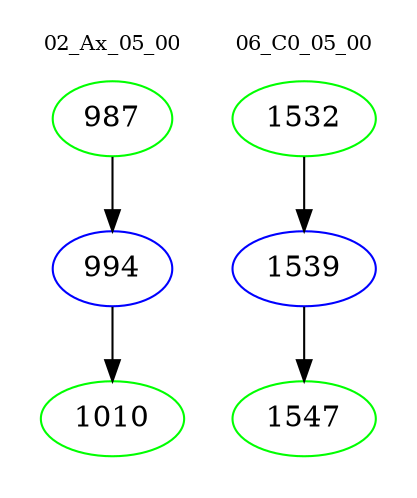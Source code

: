 digraph{
subgraph cluster_0 {
color = white
label = "02_Ax_05_00";
fontsize=10;
T0_987 [label="987", color="green"]
T0_987 -> T0_994 [color="black"]
T0_994 [label="994", color="blue"]
T0_994 -> T0_1010 [color="black"]
T0_1010 [label="1010", color="green"]
}
subgraph cluster_1 {
color = white
label = "06_C0_05_00";
fontsize=10;
T1_1532 [label="1532", color="green"]
T1_1532 -> T1_1539 [color="black"]
T1_1539 [label="1539", color="blue"]
T1_1539 -> T1_1547 [color="black"]
T1_1547 [label="1547", color="green"]
}
}
